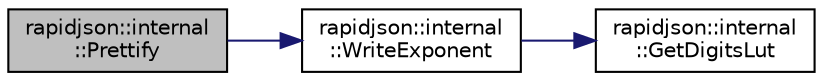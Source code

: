 digraph "rapidjson::internal::Prettify"
{
 // INTERACTIVE_SVG=YES
 // LATEX_PDF_SIZE
  edge [fontname="Helvetica",fontsize="10",labelfontname="Helvetica",labelfontsize="10"];
  node [fontname="Helvetica",fontsize="10",shape=record];
  rankdir="LR";
  Node129 [label="rapidjson::internal\l::Prettify",height=0.2,width=0.4,color="black", fillcolor="grey75", style="filled", fontcolor="black",tooltip=" "];
  Node129 -> Node130 [color="midnightblue",fontsize="10",style="solid",fontname="Helvetica"];
  Node130 [label="rapidjson::internal\l::WriteExponent",height=0.2,width=0.4,color="black", fillcolor="white", style="filled",URL="$namespacerapidjson_1_1internal.html#adacfea46aca31aae732f952a9872b6e6",tooltip=" "];
  Node130 -> Node131 [color="midnightblue",fontsize="10",style="solid",fontname="Helvetica"];
  Node131 [label="rapidjson::internal\l::GetDigitsLut",height=0.2,width=0.4,color="black", fillcolor="white", style="filled",URL="$namespacerapidjson_1_1internal.html#a2220f7bb22e11be3bc6f20291659c545",tooltip=" "];
}
